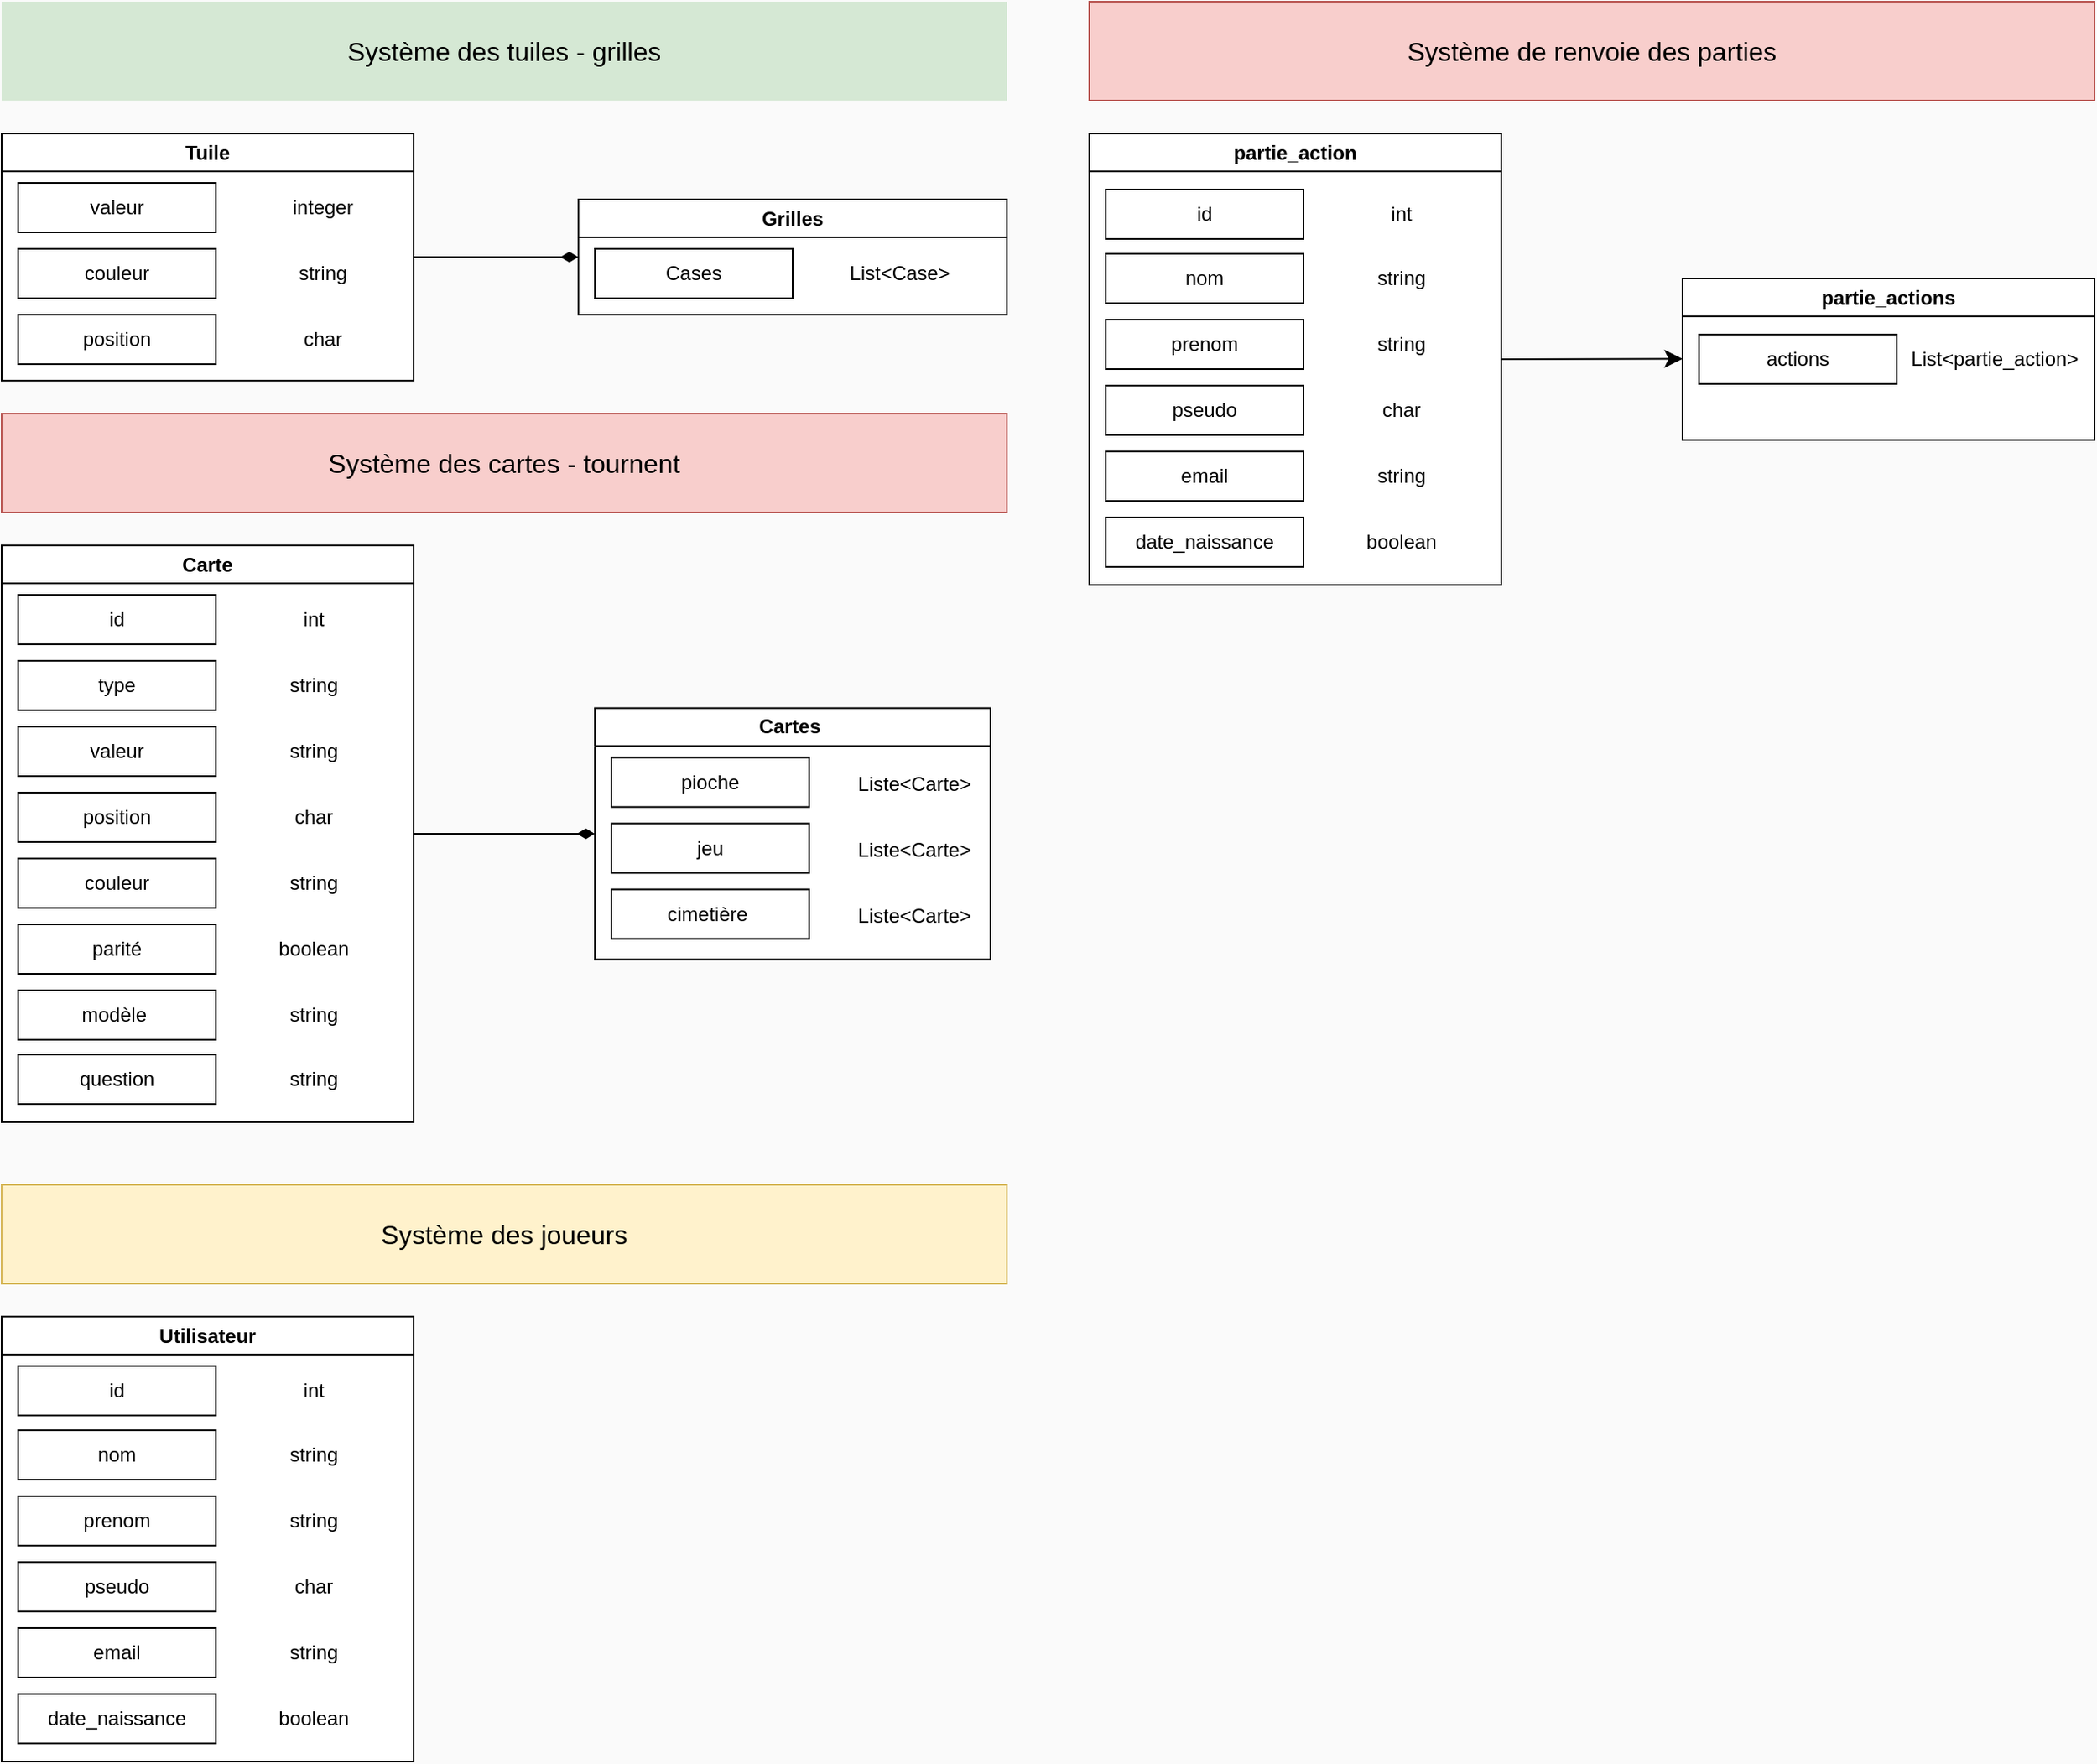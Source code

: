 <mxfile version="21.8.2" type="device">
  <diagram name="Page-1" id="GNzl7ScUMJypzy2Iax4d">
    <mxGraphModel dx="2442" dy="1396" grid="1" gridSize="10" guides="1" tooltips="1" connect="1" arrows="1" fold="1" page="1" pageScale="1" pageWidth="827" pageHeight="1169" background="#FAFAFA" math="0" shadow="0">
      <root>
        <mxCell id="0" />
        <mxCell id="1" parent="0" />
        <mxCell id="V5YvAJOCSNSKEZ5c0uxw-1" value="Cartes&amp;nbsp;" style="swimlane;whiteSpace=wrap;html=1;swimlaneFillColor=#FFFFFF;gradientColor=none;fillColor=#ffffff;startSize=23;" parent="1" vertex="1">
          <mxGeometry x="440" y="439.75" width="240" height="152.5" as="geometry" />
        </mxCell>
        <mxCell id="V5YvAJOCSNSKEZ5c0uxw-5" value="pioche" style="rounded=0;whiteSpace=wrap;html=1;" parent="V5YvAJOCSNSKEZ5c0uxw-1" vertex="1">
          <mxGeometry x="10" y="30" width="120" height="30" as="geometry" />
        </mxCell>
        <mxCell id="V5YvAJOCSNSKEZ5c0uxw-6" value="jeu" style="rounded=0;whiteSpace=wrap;html=1;" parent="V5YvAJOCSNSKEZ5c0uxw-1" vertex="1">
          <mxGeometry x="10" y="70" width="120" height="30" as="geometry" />
        </mxCell>
        <mxCell id="V5YvAJOCSNSKEZ5c0uxw-7" value="Liste&amp;lt;Carte&amp;gt;" style="text;html=1;strokeColor=none;fillColor=none;align=center;verticalAlign=middle;whiteSpace=wrap;rounded=0;" parent="V5YvAJOCSNSKEZ5c0uxw-1" vertex="1">
          <mxGeometry x="139" y="31" width="110" height="30" as="geometry" />
        </mxCell>
        <mxCell id="V5YvAJOCSNSKEZ5c0uxw-8" value="Liste&amp;lt;Carte&amp;gt;" style="text;html=1;strokeColor=none;fillColor=none;align=center;verticalAlign=middle;whiteSpace=wrap;rounded=0;" parent="V5YvAJOCSNSKEZ5c0uxw-1" vertex="1">
          <mxGeometry x="139" y="71" width="110" height="30" as="geometry" />
        </mxCell>
        <mxCell id="FEWRyakytd0xfbnhCQmM-1" value="cimetière&amp;nbsp;" style="rounded=0;whiteSpace=wrap;html=1;" parent="V5YvAJOCSNSKEZ5c0uxw-1" vertex="1">
          <mxGeometry x="10" y="110" width="120" height="30" as="geometry" />
        </mxCell>
        <mxCell id="FEWRyakytd0xfbnhCQmM-2" value="Liste&amp;lt;Carte&amp;gt;" style="text;html=1;strokeColor=none;fillColor=none;align=center;verticalAlign=middle;whiteSpace=wrap;rounded=0;" parent="V5YvAJOCSNSKEZ5c0uxw-1" vertex="1">
          <mxGeometry x="139" y="111" width="110" height="30" as="geometry" />
        </mxCell>
        <mxCell id="FEWRyakytd0xfbnhCQmM-14" style="edgeStyle=none;curved=1;rounded=0;orthogonalLoop=1;jettySize=auto;html=1;exitX=1;exitY=0.5;exitDx=0;exitDy=0;entryX=0;entryY=0.5;entryDx=0;entryDy=0;fontSize=12;startSize=8;endSize=8;endArrow=diamondThin;endFill=1;" parent="1" source="V5YvAJOCSNSKEZ5c0uxw-2" target="FEWRyakytd0xfbnhCQmM-7" edge="1">
          <mxGeometry relative="1" as="geometry" />
        </mxCell>
        <mxCell id="V5YvAJOCSNSKEZ5c0uxw-2" value="Tuile" style="swimlane;whiteSpace=wrap;html=1;swimlaneFillColor=#ffffff;gradientColor=none;fillColor=#ffffff;" parent="1" vertex="1">
          <mxGeometry x="80" y="91" width="250" height="150" as="geometry" />
        </mxCell>
        <mxCell id="V5YvAJOCSNSKEZ5c0uxw-9" value="valeur" style="rounded=0;whiteSpace=wrap;html=1;" parent="V5YvAJOCSNSKEZ5c0uxw-2" vertex="1">
          <mxGeometry x="10" y="30" width="120" height="30" as="geometry" />
        </mxCell>
        <mxCell id="V5YvAJOCSNSKEZ5c0uxw-10" value="integer" style="text;html=1;strokeColor=none;fillColor=none;align=center;verticalAlign=middle;whiteSpace=wrap;rounded=0;" parent="V5YvAJOCSNSKEZ5c0uxw-2" vertex="1">
          <mxGeometry x="140" y="30" width="110" height="30" as="geometry" />
        </mxCell>
        <mxCell id="FEWRyakytd0xfbnhCQmM-3" value="couleur" style="rounded=0;whiteSpace=wrap;html=1;" parent="V5YvAJOCSNSKEZ5c0uxw-2" vertex="1">
          <mxGeometry x="10" y="70" width="120" height="30" as="geometry" />
        </mxCell>
        <mxCell id="FEWRyakytd0xfbnhCQmM-4" value="string" style="text;html=1;strokeColor=none;fillColor=none;align=center;verticalAlign=middle;whiteSpace=wrap;rounded=0;" parent="V5YvAJOCSNSKEZ5c0uxw-2" vertex="1">
          <mxGeometry x="140" y="70" width="110" height="30" as="geometry" />
        </mxCell>
        <mxCell id="FEWRyakytd0xfbnhCQmM-5" value="position" style="rounded=0;whiteSpace=wrap;html=1;" parent="V5YvAJOCSNSKEZ5c0uxw-2" vertex="1">
          <mxGeometry x="10" y="110" width="120" height="30" as="geometry" />
        </mxCell>
        <mxCell id="FEWRyakytd0xfbnhCQmM-6" value="char" style="text;html=1;strokeColor=none;fillColor=none;align=center;verticalAlign=middle;whiteSpace=wrap;rounded=0;" parent="V5YvAJOCSNSKEZ5c0uxw-2" vertex="1">
          <mxGeometry x="140" y="110" width="110" height="30" as="geometry" />
        </mxCell>
        <mxCell id="FEWRyakytd0xfbnhCQmM-7" value="Grilles" style="swimlane;whiteSpace=wrap;html=1;swimlaneFillColor=#ffffff;gradientColor=none;fillColor=#ffffff;" parent="1" vertex="1">
          <mxGeometry x="430" y="131" width="260" height="70" as="geometry" />
        </mxCell>
        <mxCell id="FEWRyakytd0xfbnhCQmM-8" value="Cases" style="rounded=0;whiteSpace=wrap;html=1;" parent="FEWRyakytd0xfbnhCQmM-7" vertex="1">
          <mxGeometry x="10" y="30" width="120" height="30" as="geometry" />
        </mxCell>
        <mxCell id="FEWRyakytd0xfbnhCQmM-9" value="List&amp;lt;Case&amp;gt;" style="text;html=1;strokeColor=none;fillColor=none;align=center;verticalAlign=middle;whiteSpace=wrap;rounded=0;" parent="FEWRyakytd0xfbnhCQmM-7" vertex="1">
          <mxGeometry x="140" y="30" width="110" height="30" as="geometry" />
        </mxCell>
        <mxCell id="FEWRyakytd0xfbnhCQmM-29" style="edgeStyle=none;curved=1;rounded=0;orthogonalLoop=1;jettySize=auto;html=1;exitX=1;exitY=0.5;exitDx=0;exitDy=0;entryX=0;entryY=0.5;entryDx=0;entryDy=0;fontSize=12;startSize=8;endSize=8;endArrow=diamondThin;endFill=1;" parent="1" source="FEWRyakytd0xfbnhCQmM-15" target="V5YvAJOCSNSKEZ5c0uxw-1" edge="1">
          <mxGeometry relative="1" as="geometry" />
        </mxCell>
        <mxCell id="FEWRyakytd0xfbnhCQmM-15" value="Carte" style="swimlane;whiteSpace=wrap;html=1;swimlaneFillColor=#FFFFFF;gradientColor=none;fillColor=#ffffff;" parent="1" vertex="1">
          <mxGeometry x="80" y="341" width="250" height="350" as="geometry" />
        </mxCell>
        <mxCell id="FEWRyakytd0xfbnhCQmM-16" value="valeur" style="rounded=0;whiteSpace=wrap;html=1;" parent="FEWRyakytd0xfbnhCQmM-15" vertex="1">
          <mxGeometry x="10" y="110" width="120" height="30" as="geometry" />
        </mxCell>
        <mxCell id="FEWRyakytd0xfbnhCQmM-17" value="position" style="rounded=0;whiteSpace=wrap;html=1;" parent="FEWRyakytd0xfbnhCQmM-15" vertex="1">
          <mxGeometry x="10" y="150" width="120" height="30" as="geometry" />
        </mxCell>
        <mxCell id="FEWRyakytd0xfbnhCQmM-19" value="string" style="text;html=1;strokeColor=none;fillColor=none;align=center;verticalAlign=middle;whiteSpace=wrap;rounded=0;" parent="FEWRyakytd0xfbnhCQmM-15" vertex="1">
          <mxGeometry x="139" y="110" width="101" height="30" as="geometry" />
        </mxCell>
        <mxCell id="FEWRyakytd0xfbnhCQmM-20" value="couleur" style="rounded=0;whiteSpace=wrap;html=1;" parent="FEWRyakytd0xfbnhCQmM-15" vertex="1">
          <mxGeometry x="10" y="190" width="120" height="30" as="geometry" />
        </mxCell>
        <mxCell id="FEWRyakytd0xfbnhCQmM-21" value="char" style="text;html=1;strokeColor=none;fillColor=none;align=center;verticalAlign=middle;whiteSpace=wrap;rounded=0;" parent="FEWRyakytd0xfbnhCQmM-15" vertex="1">
          <mxGeometry x="139" y="150" width="101" height="30" as="geometry" />
        </mxCell>
        <mxCell id="FEWRyakytd0xfbnhCQmM-22" value="parité" style="rounded=0;whiteSpace=wrap;html=1;" parent="FEWRyakytd0xfbnhCQmM-15" vertex="1">
          <mxGeometry x="10" y="230" width="120" height="30" as="geometry" />
        </mxCell>
        <mxCell id="FEWRyakytd0xfbnhCQmM-23" value="string" style="text;html=1;strokeColor=none;fillColor=none;align=center;verticalAlign=middle;whiteSpace=wrap;rounded=0;" parent="FEWRyakytd0xfbnhCQmM-15" vertex="1">
          <mxGeometry x="139" y="190" width="101" height="30" as="geometry" />
        </mxCell>
        <mxCell id="FEWRyakytd0xfbnhCQmM-24" value="modèle&amp;nbsp;" style="rounded=0;whiteSpace=wrap;html=1;" parent="FEWRyakytd0xfbnhCQmM-15" vertex="1">
          <mxGeometry x="10" y="270" width="120" height="30" as="geometry" />
        </mxCell>
        <mxCell id="FEWRyakytd0xfbnhCQmM-25" value="boolean" style="text;html=1;strokeColor=none;fillColor=none;align=center;verticalAlign=middle;whiteSpace=wrap;rounded=0;" parent="FEWRyakytd0xfbnhCQmM-15" vertex="1">
          <mxGeometry x="139" y="230" width="101" height="30" as="geometry" />
        </mxCell>
        <mxCell id="FEWRyakytd0xfbnhCQmM-27" value="string" style="text;html=1;strokeColor=none;fillColor=none;align=center;verticalAlign=middle;whiteSpace=wrap;rounded=0;" parent="FEWRyakytd0xfbnhCQmM-15" vertex="1">
          <mxGeometry x="139" y="270" width="101" height="30" as="geometry" />
        </mxCell>
        <mxCell id="FEWRyakytd0xfbnhCQmM-26" value="type" style="rounded=0;whiteSpace=wrap;html=1;" parent="FEWRyakytd0xfbnhCQmM-15" vertex="1">
          <mxGeometry x="10" y="70" width="120" height="30" as="geometry" />
        </mxCell>
        <mxCell id="b797pOWBddPqli7TlgMa-1" value="question" style="rounded=0;whiteSpace=wrap;html=1;" parent="FEWRyakytd0xfbnhCQmM-15" vertex="1">
          <mxGeometry x="10" y="309" width="120" height="30" as="geometry" />
        </mxCell>
        <mxCell id="b797pOWBddPqli7TlgMa-2" value="string" style="text;html=1;strokeColor=none;fillColor=none;align=center;verticalAlign=middle;whiteSpace=wrap;rounded=0;" parent="FEWRyakytd0xfbnhCQmM-15" vertex="1">
          <mxGeometry x="139" y="309" width="101" height="30" as="geometry" />
        </mxCell>
        <mxCell id="b797pOWBddPqli7TlgMa-58" value="string" style="text;html=1;strokeColor=none;fillColor=none;align=center;verticalAlign=middle;whiteSpace=wrap;rounded=0;" parent="FEWRyakytd0xfbnhCQmM-15" vertex="1">
          <mxGeometry x="139" y="70" width="101" height="30" as="geometry" />
        </mxCell>
        <mxCell id="b797pOWBddPqli7TlgMa-59" value="id" style="rounded=0;whiteSpace=wrap;html=1;" parent="FEWRyakytd0xfbnhCQmM-15" vertex="1">
          <mxGeometry x="10" y="30" width="120" height="30" as="geometry" />
        </mxCell>
        <mxCell id="b797pOWBddPqli7TlgMa-60" value="int" style="text;html=1;strokeColor=none;fillColor=none;align=center;verticalAlign=middle;whiteSpace=wrap;rounded=0;" parent="FEWRyakytd0xfbnhCQmM-15" vertex="1">
          <mxGeometry x="139" y="30" width="101" height="30" as="geometry" />
        </mxCell>
        <mxCell id="jlqFX47GIkL4NDY1M1hp-1" value="Utilisateur" style="swimlane;whiteSpace=wrap;html=1;swimlaneFillColor=#ffffff;gradientColor=none;fillColor=#ffffff;" parent="1" vertex="1">
          <mxGeometry x="80" y="809" width="250" height="270" as="geometry" />
        </mxCell>
        <mxCell id="b797pOWBddPqli7TlgMa-18" value="prenom" style="rounded=0;whiteSpace=wrap;html=1;" parent="jlqFX47GIkL4NDY1M1hp-1" vertex="1">
          <mxGeometry x="10" y="109" width="120" height="30" as="geometry" />
        </mxCell>
        <mxCell id="b797pOWBddPqli7TlgMa-19" value="pseudo" style="rounded=0;whiteSpace=wrap;html=1;" parent="jlqFX47GIkL4NDY1M1hp-1" vertex="1">
          <mxGeometry x="10" y="149" width="120" height="30" as="geometry" />
        </mxCell>
        <mxCell id="b797pOWBddPqli7TlgMa-20" value="string" style="text;html=1;strokeColor=none;fillColor=none;align=center;verticalAlign=middle;whiteSpace=wrap;rounded=0;" parent="jlqFX47GIkL4NDY1M1hp-1" vertex="1">
          <mxGeometry x="139" y="69" width="101" height="30" as="geometry" />
        </mxCell>
        <mxCell id="b797pOWBddPqli7TlgMa-21" value="string" style="text;html=1;strokeColor=none;fillColor=none;align=center;verticalAlign=middle;whiteSpace=wrap;rounded=0;" parent="jlqFX47GIkL4NDY1M1hp-1" vertex="1">
          <mxGeometry x="139" y="109" width="101" height="30" as="geometry" />
        </mxCell>
        <mxCell id="b797pOWBddPqli7TlgMa-22" value="email" style="rounded=0;whiteSpace=wrap;html=1;" parent="jlqFX47GIkL4NDY1M1hp-1" vertex="1">
          <mxGeometry x="10" y="189" width="120" height="30" as="geometry" />
        </mxCell>
        <mxCell id="b797pOWBddPqli7TlgMa-23" value="char" style="text;html=1;strokeColor=none;fillColor=none;align=center;verticalAlign=middle;whiteSpace=wrap;rounded=0;" parent="jlqFX47GIkL4NDY1M1hp-1" vertex="1">
          <mxGeometry x="139" y="149" width="101" height="30" as="geometry" />
        </mxCell>
        <mxCell id="b797pOWBddPqli7TlgMa-24" value="date_naissance" style="rounded=0;whiteSpace=wrap;html=1;" parent="jlqFX47GIkL4NDY1M1hp-1" vertex="1">
          <mxGeometry x="10" y="229" width="120" height="30" as="geometry" />
        </mxCell>
        <mxCell id="b797pOWBddPqli7TlgMa-25" value="string" style="text;html=1;strokeColor=none;fillColor=none;align=center;verticalAlign=middle;whiteSpace=wrap;rounded=0;" parent="jlqFX47GIkL4NDY1M1hp-1" vertex="1">
          <mxGeometry x="139" y="189" width="101" height="30" as="geometry" />
        </mxCell>
        <mxCell id="b797pOWBddPqli7TlgMa-26" value="boolean" style="text;html=1;strokeColor=none;fillColor=none;align=center;verticalAlign=middle;whiteSpace=wrap;rounded=0;" parent="jlqFX47GIkL4NDY1M1hp-1" vertex="1">
          <mxGeometry x="139" y="229" width="101" height="30" as="geometry" />
        </mxCell>
        <mxCell id="b797pOWBddPqli7TlgMa-27" value="nom" style="rounded=0;whiteSpace=wrap;html=1;" parent="jlqFX47GIkL4NDY1M1hp-1" vertex="1">
          <mxGeometry x="10" y="69" width="120" height="30" as="geometry" />
        </mxCell>
        <mxCell id="b797pOWBddPqli7TlgMa-52" value="int" style="text;html=1;strokeColor=none;fillColor=none;align=center;verticalAlign=middle;whiteSpace=wrap;rounded=0;" parent="jlqFX47GIkL4NDY1M1hp-1" vertex="1">
          <mxGeometry x="139" y="30" width="101" height="30" as="geometry" />
        </mxCell>
        <mxCell id="b797pOWBddPqli7TlgMa-53" value="id" style="rounded=0;whiteSpace=wrap;html=1;" parent="jlqFX47GIkL4NDY1M1hp-1" vertex="1">
          <mxGeometry x="10" y="30" width="120" height="30" as="geometry" />
        </mxCell>
        <mxCell id="b797pOWBddPqli7TlgMa-5" value="Système des cartes - tournent" style="rounded=0;whiteSpace=wrap;html=1;fontSize=16;fillColor=#f8cecc;strokeColor=#b85450;" parent="1" vertex="1">
          <mxGeometry x="80" y="261" width="610" height="60" as="geometry" />
        </mxCell>
        <mxCell id="b797pOWBddPqli7TlgMa-6" value="Système des tuiles - grilles" style="rounded=0;whiteSpace=wrap;html=1;fontSize=16;fillColor=#d5e8d4;strokeColor=none;" parent="1" vertex="1">
          <mxGeometry x="80" y="11" width="610" height="60" as="geometry" />
        </mxCell>
        <mxCell id="b797pOWBddPqli7TlgMa-7" value="Système des joueurs" style="rounded=0;whiteSpace=wrap;html=1;fontSize=16;fillColor=#fff2cc;strokeColor=#d6b656;" parent="1" vertex="1">
          <mxGeometry x="80" y="729" width="610" height="60" as="geometry" />
        </mxCell>
        <mxCell id="b797pOWBddPqli7TlgMa-29" value="Système de renvoie des parties" style="rounded=0;whiteSpace=wrap;html=1;fontSize=16;fillColor=#f8cecc;strokeColor=#b85450;" parent="1" vertex="1">
          <mxGeometry x="740" y="11" width="610" height="60" as="geometry" />
        </mxCell>
        <mxCell id="b797pOWBddPqli7TlgMa-61" style="edgeStyle=none;curved=1;rounded=0;orthogonalLoop=1;jettySize=auto;html=1;exitX=1;exitY=0.5;exitDx=0;exitDy=0;fontSize=12;startSize=8;endSize=8;" parent="1" source="b797pOWBddPqli7TlgMa-30" edge="1">
          <mxGeometry relative="1" as="geometry">
            <mxPoint x="1100" y="227.75" as="targetPoint" />
          </mxGeometry>
        </mxCell>
        <mxCell id="b797pOWBddPqli7TlgMa-30" value="partie_action" style="swimlane;whiteSpace=wrap;html=1;swimlaneFillColor=#ffffff;gradientColor=none;fillColor=#ffffff;" parent="1" vertex="1">
          <mxGeometry x="740" y="91" width="250" height="274" as="geometry" />
        </mxCell>
        <mxCell id="b797pOWBddPqli7TlgMa-54" value="id" style="rounded=0;whiteSpace=wrap;html=1;" parent="b797pOWBddPqli7TlgMa-30" vertex="1">
          <mxGeometry x="10" y="34" width="120" height="30" as="geometry" />
        </mxCell>
        <mxCell id="b797pOWBddPqli7TlgMa-55" value="int" style="text;html=1;strokeColor=none;fillColor=none;align=center;verticalAlign=middle;whiteSpace=wrap;rounded=0;" parent="b797pOWBddPqli7TlgMa-30" vertex="1">
          <mxGeometry x="139" y="34" width="101" height="30" as="geometry" />
        </mxCell>
        <mxCell id="b797pOWBddPqli7TlgMa-40" value="nom" style="rounded=0;whiteSpace=wrap;html=1;" parent="1" vertex="1">
          <mxGeometry x="750" y="164" width="120" height="30" as="geometry" />
        </mxCell>
        <mxCell id="b797pOWBddPqli7TlgMa-33" value="string" style="text;html=1;strokeColor=none;fillColor=none;align=center;verticalAlign=middle;whiteSpace=wrap;rounded=0;" parent="1" vertex="1">
          <mxGeometry x="879" y="164" width="101" height="30" as="geometry" />
        </mxCell>
        <mxCell id="b797pOWBddPqli7TlgMa-31" value="prenom" style="rounded=0;whiteSpace=wrap;html=1;" parent="1" vertex="1">
          <mxGeometry x="750" y="204" width="120" height="30" as="geometry" />
        </mxCell>
        <mxCell id="b797pOWBddPqli7TlgMa-34" value="string" style="text;html=1;strokeColor=none;fillColor=none;align=center;verticalAlign=middle;whiteSpace=wrap;rounded=0;" parent="1" vertex="1">
          <mxGeometry x="879" y="204" width="101" height="30" as="geometry" />
        </mxCell>
        <mxCell id="b797pOWBddPqli7TlgMa-32" value="pseudo" style="rounded=0;whiteSpace=wrap;html=1;" parent="1" vertex="1">
          <mxGeometry x="750" y="244" width="120" height="30" as="geometry" />
        </mxCell>
        <mxCell id="b797pOWBddPqli7TlgMa-36" value="char" style="text;html=1;strokeColor=none;fillColor=none;align=center;verticalAlign=middle;whiteSpace=wrap;rounded=0;" parent="1" vertex="1">
          <mxGeometry x="879" y="244" width="101" height="30" as="geometry" />
        </mxCell>
        <mxCell id="b797pOWBddPqli7TlgMa-35" value="email" style="rounded=0;whiteSpace=wrap;html=1;" parent="1" vertex="1">
          <mxGeometry x="750" y="284" width="120" height="30" as="geometry" />
        </mxCell>
        <mxCell id="b797pOWBddPqli7TlgMa-38" value="string" style="text;html=1;strokeColor=none;fillColor=none;align=center;verticalAlign=middle;whiteSpace=wrap;rounded=0;" parent="1" vertex="1">
          <mxGeometry x="879" y="284" width="101" height="30" as="geometry" />
        </mxCell>
        <mxCell id="b797pOWBddPqli7TlgMa-37" value="date_naissance" style="rounded=0;whiteSpace=wrap;html=1;" parent="1" vertex="1">
          <mxGeometry x="750" y="324" width="120" height="30" as="geometry" />
        </mxCell>
        <mxCell id="b797pOWBddPqli7TlgMa-39" value="boolean" style="text;html=1;strokeColor=none;fillColor=none;align=center;verticalAlign=middle;whiteSpace=wrap;rounded=0;" parent="1" vertex="1">
          <mxGeometry x="879" y="324" width="101" height="30" as="geometry" />
        </mxCell>
        <mxCell id="b797pOWBddPqli7TlgMa-62" value="partie_actions" style="swimlane;whiteSpace=wrap;html=1;swimlaneFillColor=#ffffff;gradientColor=none;fillColor=#ffffff;" parent="1" vertex="1">
          <mxGeometry x="1100" y="179" width="250" height="98" as="geometry" />
        </mxCell>
        <mxCell id="b797pOWBddPqli7TlgMa-63" value="actions" style="rounded=0;whiteSpace=wrap;html=1;" parent="b797pOWBddPqli7TlgMa-62" vertex="1">
          <mxGeometry x="10" y="34" width="120" height="30" as="geometry" />
        </mxCell>
        <mxCell id="b797pOWBddPqli7TlgMa-64" value="List&amp;lt;partie_action&amp;gt;" style="text;html=1;strokeColor=none;fillColor=none;align=center;verticalAlign=middle;whiteSpace=wrap;rounded=0;" parent="b797pOWBddPqli7TlgMa-62" vertex="1">
          <mxGeometry x="139" y="34" width="101" height="30" as="geometry" />
        </mxCell>
      </root>
    </mxGraphModel>
  </diagram>
</mxfile>
